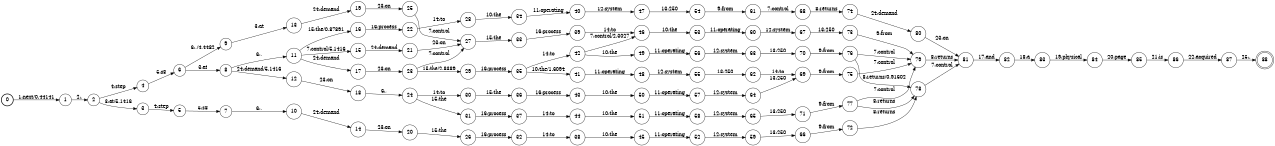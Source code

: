 digraph FST {
rankdir = LR;
size = "8.5,11";
label = "";
center = 1;
orientation = Portrait;
ranksep = "0.4";
nodesep = "0.25";
0 [label = "0", shape = circle, style = bold, fontsize = 14]
	0 -> 1 [label = "1:next/0.44141", fontsize = 14];
1 [label = "1", shape = circle, style = solid, fontsize = 14]
	1 -> 2 [label = "2:,", fontsize = 14];
2 [label = "2", shape = circle, style = solid, fontsize = 14]
	2 -> 3 [label = "3:at/5.1416", fontsize = 14];
	2 -> 4 [label = "4:step", fontsize = 14];
3 [label = "3", shape = circle, style = solid, fontsize = 14]
	3 -> 5 [label = "4:step", fontsize = 14];
4 [label = "4", shape = circle, style = solid, fontsize = 14]
	4 -> 6 [label = "5:s8", fontsize = 14];
5 [label = "5", shape = circle, style = solid, fontsize = 14]
	5 -> 7 [label = "5:s8", fontsize = 14];
6 [label = "6", shape = circle, style = solid, fontsize = 14]
	6 -> 9 [label = "6:,/4.4482", fontsize = 14];
	6 -> 8 [label = "3:at", fontsize = 14];
7 [label = "7", shape = circle, style = solid, fontsize = 14]
	7 -> 10 [label = "6:,", fontsize = 14];
8 [label = "8", shape = circle, style = solid, fontsize = 14]
	8 -> 11 [label = "6:,", fontsize = 14];
	8 -> 12 [label = "24:demand/5.1416", fontsize = 14];
9 [label = "9", shape = circle, style = solid, fontsize = 14]
	9 -> 13 [label = "3:at", fontsize = 14];
10 [label = "10", shape = circle, style = solid, fontsize = 14]
	10 -> 14 [label = "24:demand", fontsize = 14];
11 [label = "11", shape = circle, style = solid, fontsize = 14]
	11 -> 15 [label = "7:control/5.1416", fontsize = 14];
	11 -> 16 [label = "15:the/0.87891", fontsize = 14];
	11 -> 17 [label = "24:demand", fontsize = 14];
12 [label = "12", shape = circle, style = solid, fontsize = 14]
	12 -> 18 [label = "23:on", fontsize = 14];
13 [label = "13", shape = circle, style = solid, fontsize = 14]
	13 -> 19 [label = "24:demand", fontsize = 14];
14 [label = "14", shape = circle, style = solid, fontsize = 14]
	14 -> 20 [label = "23:on", fontsize = 14];
15 [label = "15", shape = circle, style = solid, fontsize = 14]
	15 -> 21 [label = "24:demand", fontsize = 14];
16 [label = "16", shape = circle, style = solid, fontsize = 14]
	16 -> 22 [label = "16:process", fontsize = 14];
17 [label = "17", shape = circle, style = solid, fontsize = 14]
	17 -> 23 [label = "23:on", fontsize = 14];
18 [label = "18", shape = circle, style = solid, fontsize = 14]
	18 -> 24 [label = "6:,", fontsize = 14];
19 [label = "19", shape = circle, style = solid, fontsize = 14]
	19 -> 25 [label = "23:on", fontsize = 14];
20 [label = "20", shape = circle, style = solid, fontsize = 14]
	20 -> 26 [label = "15:the", fontsize = 14];
21 [label = "21", shape = circle, style = solid, fontsize = 14]
	21 -> 27 [label = "23:on", fontsize = 14];
22 [label = "22", shape = circle, style = solid, fontsize = 14]
	22 -> 28 [label = "14:to", fontsize = 14];
23 [label = "23", shape = circle, style = solid, fontsize = 14]
	23 -> 27 [label = "7:control", fontsize = 14];
	23 -> 29 [label = "15:the/2.8389", fontsize = 14];
24 [label = "24", shape = circle, style = solid, fontsize = 14]
	24 -> 30 [label = "14:to", fontsize = 14];
	24 -> 31 [label = "15:the", fontsize = 14];
25 [label = "25", shape = circle, style = solid, fontsize = 14]
	25 -> 27 [label = "7:control", fontsize = 14];
26 [label = "26", shape = circle, style = solid, fontsize = 14]
	26 -> 32 [label = "16:process", fontsize = 14];
27 [label = "27", shape = circle, style = solid, fontsize = 14]
	27 -> 33 [label = "15:the", fontsize = 14];
28 [label = "28", shape = circle, style = solid, fontsize = 14]
	28 -> 34 [label = "10:the", fontsize = 14];
29 [label = "29", shape = circle, style = solid, fontsize = 14]
	29 -> 35 [label = "16:process", fontsize = 14];
30 [label = "30", shape = circle, style = solid, fontsize = 14]
	30 -> 36 [label = "15:the", fontsize = 14];
31 [label = "31", shape = circle, style = solid, fontsize = 14]
	31 -> 37 [label = "16:process", fontsize = 14];
32 [label = "32", shape = circle, style = solid, fontsize = 14]
	32 -> 38 [label = "14:to", fontsize = 14];
33 [label = "33", shape = circle, style = solid, fontsize = 14]
	33 -> 39 [label = "16:process", fontsize = 14];
34 [label = "34", shape = circle, style = solid, fontsize = 14]
	34 -> 40 [label = "11:operating", fontsize = 14];
35 [label = "35", shape = circle, style = solid, fontsize = 14]
	35 -> 42 [label = "14:to", fontsize = 14];
	35 -> 41 [label = "10:the/1.6094", fontsize = 14];
36 [label = "36", shape = circle, style = solid, fontsize = 14]
	36 -> 43 [label = "16:process", fontsize = 14];
37 [label = "37", shape = circle, style = solid, fontsize = 14]
	37 -> 44 [label = "14:to", fontsize = 14];
38 [label = "38", shape = circle, style = solid, fontsize = 14]
	38 -> 45 [label = "10:the", fontsize = 14];
39 [label = "39", shape = circle, style = solid, fontsize = 14]
	39 -> 46 [label = "14:to", fontsize = 14];
40 [label = "40", shape = circle, style = solid, fontsize = 14]
	40 -> 47 [label = "12:system", fontsize = 14];
41 [label = "41", shape = circle, style = solid, fontsize = 14]
	41 -> 48 [label = "11:operating", fontsize = 14];
42 [label = "42", shape = circle, style = solid, fontsize = 14]
	42 -> 46 [label = "7:control/2.3027", fontsize = 14];
	42 -> 49 [label = "10:the", fontsize = 14];
43 [label = "43", shape = circle, style = solid, fontsize = 14]
	43 -> 50 [label = "10:the", fontsize = 14];
44 [label = "44", shape = circle, style = solid, fontsize = 14]
	44 -> 51 [label = "10:the", fontsize = 14];
45 [label = "45", shape = circle, style = solid, fontsize = 14]
	45 -> 52 [label = "11:operating", fontsize = 14];
46 [label = "46", shape = circle, style = solid, fontsize = 14]
	46 -> 53 [label = "10:the", fontsize = 14];
47 [label = "47", shape = circle, style = solid, fontsize = 14]
	47 -> 54 [label = "13:250", fontsize = 14];
48 [label = "48", shape = circle, style = solid, fontsize = 14]
	48 -> 55 [label = "12:system", fontsize = 14];
49 [label = "49", shape = circle, style = solid, fontsize = 14]
	49 -> 56 [label = "11:operating", fontsize = 14];
50 [label = "50", shape = circle, style = solid, fontsize = 14]
	50 -> 57 [label = "11:operating", fontsize = 14];
51 [label = "51", shape = circle, style = solid, fontsize = 14]
	51 -> 58 [label = "11:operating", fontsize = 14];
52 [label = "52", shape = circle, style = solid, fontsize = 14]
	52 -> 59 [label = "12:system", fontsize = 14];
53 [label = "53", shape = circle, style = solid, fontsize = 14]
	53 -> 60 [label = "11:operating", fontsize = 14];
54 [label = "54", shape = circle, style = solid, fontsize = 14]
	54 -> 61 [label = "9:from", fontsize = 14];
55 [label = "55", shape = circle, style = solid, fontsize = 14]
	55 -> 62 [label = "13:250", fontsize = 14];
56 [label = "56", shape = circle, style = solid, fontsize = 14]
	56 -> 63 [label = "12:system", fontsize = 14];
57 [label = "57", shape = circle, style = solid, fontsize = 14]
	57 -> 64 [label = "12:system", fontsize = 14];
58 [label = "58", shape = circle, style = solid, fontsize = 14]
	58 -> 65 [label = "12:system", fontsize = 14];
59 [label = "59", shape = circle, style = solid, fontsize = 14]
	59 -> 66 [label = "13:250", fontsize = 14];
60 [label = "60", shape = circle, style = solid, fontsize = 14]
	60 -> 67 [label = "12:system", fontsize = 14];
61 [label = "61", shape = circle, style = solid, fontsize = 14]
	61 -> 68 [label = "7:control", fontsize = 14];
62 [label = "62", shape = circle, style = solid, fontsize = 14]
	62 -> 69 [label = "14:to", fontsize = 14];
63 [label = "63", shape = circle, style = solid, fontsize = 14]
	63 -> 70 [label = "13:250", fontsize = 14];
64 [label = "64", shape = circle, style = solid, fontsize = 14]
	64 -> 69 [label = "13:250", fontsize = 14];
65 [label = "65", shape = circle, style = solid, fontsize = 14]
	65 -> 71 [label = "13:250", fontsize = 14];
66 [label = "66", shape = circle, style = solid, fontsize = 14]
	66 -> 72 [label = "9:from", fontsize = 14];
67 [label = "67", shape = circle, style = solid, fontsize = 14]
	67 -> 73 [label = "13:250", fontsize = 14];
68 [label = "68", shape = circle, style = solid, fontsize = 14]
	68 -> 74 [label = "8:returns", fontsize = 14];
69 [label = "69", shape = circle, style = solid, fontsize = 14]
	69 -> 75 [label = "9:from", fontsize = 14];
70 [label = "70", shape = circle, style = solid, fontsize = 14]
	70 -> 76 [label = "9:from", fontsize = 14];
71 [label = "71", shape = circle, style = solid, fontsize = 14]
	71 -> 77 [label = "9:from", fontsize = 14];
72 [label = "72", shape = circle, style = solid, fontsize = 14]
	72 -> 78 [label = "8:returns", fontsize = 14];
73 [label = "73", shape = circle, style = solid, fontsize = 14]
	73 -> 79 [label = "9:from", fontsize = 14];
74 [label = "74", shape = circle, style = solid, fontsize = 14]
	74 -> 80 [label = "24:demand", fontsize = 14];
75 [label = "75", shape = circle, style = solid, fontsize = 14]
	75 -> 79 [label = "7:control", fontsize = 14];
76 [label = "76", shape = circle, style = solid, fontsize = 14]
	76 -> 79 [label = "7:control", fontsize = 14];
	76 -> 78 [label = "8:returns/0.91602", fontsize = 14];
77 [label = "77", shape = circle, style = solid, fontsize = 14]
	77 -> 79 [label = "7:control", fontsize = 14];
	77 -> 78 [label = "8:returns", fontsize = 14];
78 [label = "78", shape = circle, style = solid, fontsize = 14]
	78 -> 81 [label = "7:control", fontsize = 14];
79 [label = "79", shape = circle, style = solid, fontsize = 14]
	79 -> 81 [label = "8:returns", fontsize = 14];
80 [label = "80", shape = circle, style = solid, fontsize = 14]
	80 -> 81 [label = "23:on", fontsize = 14];
81 [label = "81", shape = circle, style = solid, fontsize = 14]
	81 -> 82 [label = "17:and", fontsize = 14];
82 [label = "82", shape = circle, style = solid, fontsize = 14]
	82 -> 83 [label = "18:a", fontsize = 14];
83 [label = "83", shape = circle, style = solid, fontsize = 14]
	83 -> 84 [label = "19:physical", fontsize = 14];
84 [label = "84", shape = circle, style = solid, fontsize = 14]
	84 -> 85 [label = "20:page", fontsize = 14];
85 [label = "85", shape = circle, style = solid, fontsize = 14]
	85 -> 86 [label = "21:is", fontsize = 14];
86 [label = "86", shape = circle, style = solid, fontsize = 14]
	86 -> 87 [label = "22:acquired", fontsize = 14];
87 [label = "87", shape = circle, style = solid, fontsize = 14]
	87 -> 88 [label = "25:.", fontsize = 14];
88 [label = "88", shape = doublecircle, style = solid, fontsize = 14]
}
